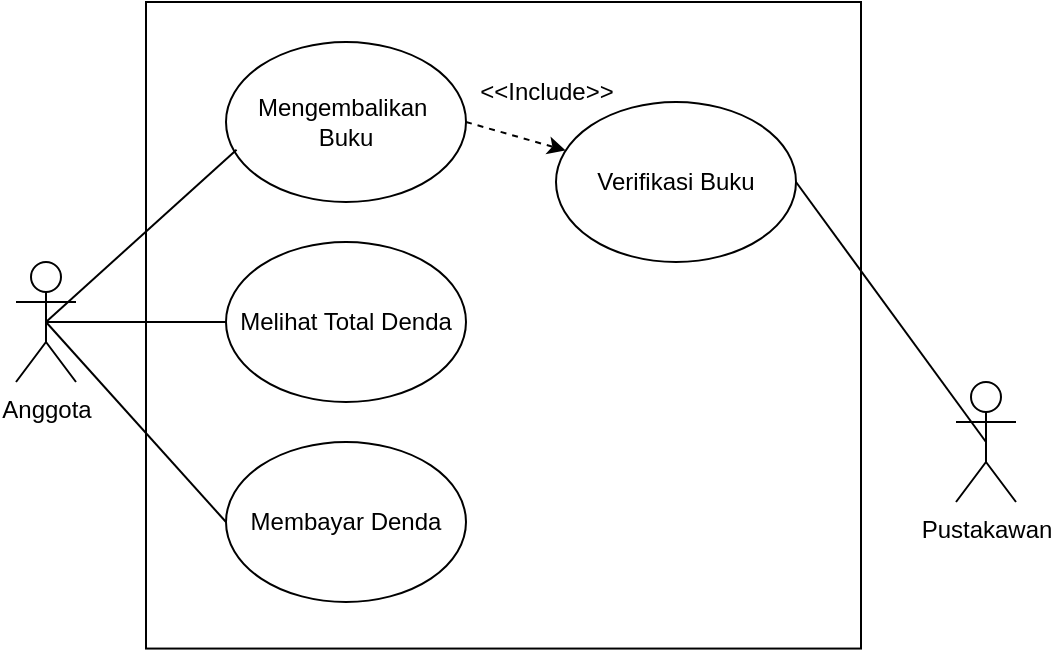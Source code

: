 <mxfile version="24.3.1" type="github">
  <diagram name="Page-1" id="Q6V_qNlaeSu3iz0k0IOi">
    <mxGraphModel dx="1134" dy="649" grid="1" gridSize="10" guides="1" tooltips="1" connect="1" arrows="1" fold="1" page="1" pageScale="1" pageWidth="850" pageHeight="1100" math="0" shadow="0">
      <root>
        <mxCell id="0" />
        <mxCell id="1" parent="0" />
        <mxCell id="alVXmnIZDuLeaxgVbcLw-1" value="" style="rounded=0;whiteSpace=wrap;html=1;rotation=90;" vertex="1" parent="1">
          <mxGeometry x="312.11" y="62.89" width="323.28" height="357.5" as="geometry" />
        </mxCell>
        <mxCell id="alVXmnIZDuLeaxgVbcLw-2" value="Anggota" style="shape=umlActor;verticalLabelPosition=bottom;verticalAlign=top;html=1;outlineConnect=0;" vertex="1" parent="1">
          <mxGeometry x="230" y="210" width="30" height="60" as="geometry" />
        </mxCell>
        <mxCell id="alVXmnIZDuLeaxgVbcLw-3" value="Pustakawan" style="shape=umlActor;verticalLabelPosition=bottom;verticalAlign=top;html=1;outlineConnect=0;" vertex="1" parent="1">
          <mxGeometry x="700" y="270" width="30" height="60" as="geometry" />
        </mxCell>
        <mxCell id="alVXmnIZDuLeaxgVbcLw-5" value="Mengembalikan&amp;nbsp;&lt;div&gt;Buku&lt;/div&gt;" style="ellipse;whiteSpace=wrap;html=1;" vertex="1" parent="1">
          <mxGeometry x="335" y="100" width="120" height="80" as="geometry" />
        </mxCell>
        <mxCell id="alVXmnIZDuLeaxgVbcLw-6" value="Melihat Total Denda" style="ellipse;whiteSpace=wrap;html=1;" vertex="1" parent="1">
          <mxGeometry x="335" y="200" width="120" height="80" as="geometry" />
        </mxCell>
        <mxCell id="alVXmnIZDuLeaxgVbcLw-7" value="Membayar Denda" style="ellipse;whiteSpace=wrap;html=1;" vertex="1" parent="1">
          <mxGeometry x="335" y="300" width="120" height="80" as="geometry" />
        </mxCell>
        <mxCell id="alVXmnIZDuLeaxgVbcLw-14" value="" style="endArrow=none;html=1;rounded=0;entryX=0.044;entryY=0.673;entryDx=0;entryDy=0;entryPerimeter=0;" edge="1" parent="1" target="alVXmnIZDuLeaxgVbcLw-5">
          <mxGeometry width="50" height="50" relative="1" as="geometry">
            <mxPoint x="245" y="240" as="sourcePoint" />
            <mxPoint x="390" y="220" as="targetPoint" />
          </mxGeometry>
        </mxCell>
        <mxCell id="alVXmnIZDuLeaxgVbcLw-15" value="" style="endArrow=none;html=1;rounded=0;exitX=0.5;exitY=0.5;exitDx=0;exitDy=0;exitPerimeter=0;" edge="1" parent="1" source="alVXmnIZDuLeaxgVbcLw-2" target="alVXmnIZDuLeaxgVbcLw-6">
          <mxGeometry width="50" height="50" relative="1" as="geometry">
            <mxPoint x="270" y="236" as="sourcePoint" />
            <mxPoint x="350" y="164" as="targetPoint" />
          </mxGeometry>
        </mxCell>
        <mxCell id="alVXmnIZDuLeaxgVbcLw-16" value="" style="endArrow=none;html=1;rounded=0;exitX=0.5;exitY=0.5;exitDx=0;exitDy=0;exitPerimeter=0;entryX=0;entryY=0.5;entryDx=0;entryDy=0;" edge="1" parent="1" source="alVXmnIZDuLeaxgVbcLw-2" target="alVXmnIZDuLeaxgVbcLw-7">
          <mxGeometry width="50" height="50" relative="1" as="geometry">
            <mxPoint x="255" y="250" as="sourcePoint" />
            <mxPoint x="345" y="250" as="targetPoint" />
          </mxGeometry>
        </mxCell>
        <mxCell id="alVXmnIZDuLeaxgVbcLw-17" value="Verifikasi Buku" style="ellipse;whiteSpace=wrap;html=1;" vertex="1" parent="1">
          <mxGeometry x="500" y="130" width="120" height="80" as="geometry" />
        </mxCell>
        <mxCell id="alVXmnIZDuLeaxgVbcLw-21" value="" style="endArrow=classic;html=1;rounded=0;exitX=1;exitY=0.5;exitDx=0;exitDy=0;dashed=1;" edge="1" parent="1" source="alVXmnIZDuLeaxgVbcLw-5" target="alVXmnIZDuLeaxgVbcLw-17">
          <mxGeometry width="50" height="50" relative="1" as="geometry">
            <mxPoint x="340" y="410" as="sourcePoint" />
            <mxPoint x="390" y="360" as="targetPoint" />
          </mxGeometry>
        </mxCell>
        <mxCell id="alVXmnIZDuLeaxgVbcLw-22" value="&amp;lt;&amp;lt;Include&amp;gt;&amp;gt;" style="text;html=1;align=center;verticalAlign=middle;resizable=0;points=[];autosize=1;strokeColor=none;fillColor=none;" vertex="1" parent="1">
          <mxGeometry x="450" y="110" width="90" height="30" as="geometry" />
        </mxCell>
        <mxCell id="alVXmnIZDuLeaxgVbcLw-24" value="" style="endArrow=none;html=1;rounded=0;entryX=0.5;entryY=0.5;entryDx=0;entryDy=0;entryPerimeter=0;exitX=1;exitY=0.5;exitDx=0;exitDy=0;" edge="1" parent="1" source="alVXmnIZDuLeaxgVbcLw-17" target="alVXmnIZDuLeaxgVbcLw-3">
          <mxGeometry width="50" height="50" relative="1" as="geometry">
            <mxPoint x="340" y="410" as="sourcePoint" />
            <mxPoint x="390" y="360" as="targetPoint" />
          </mxGeometry>
        </mxCell>
      </root>
    </mxGraphModel>
  </diagram>
</mxfile>
